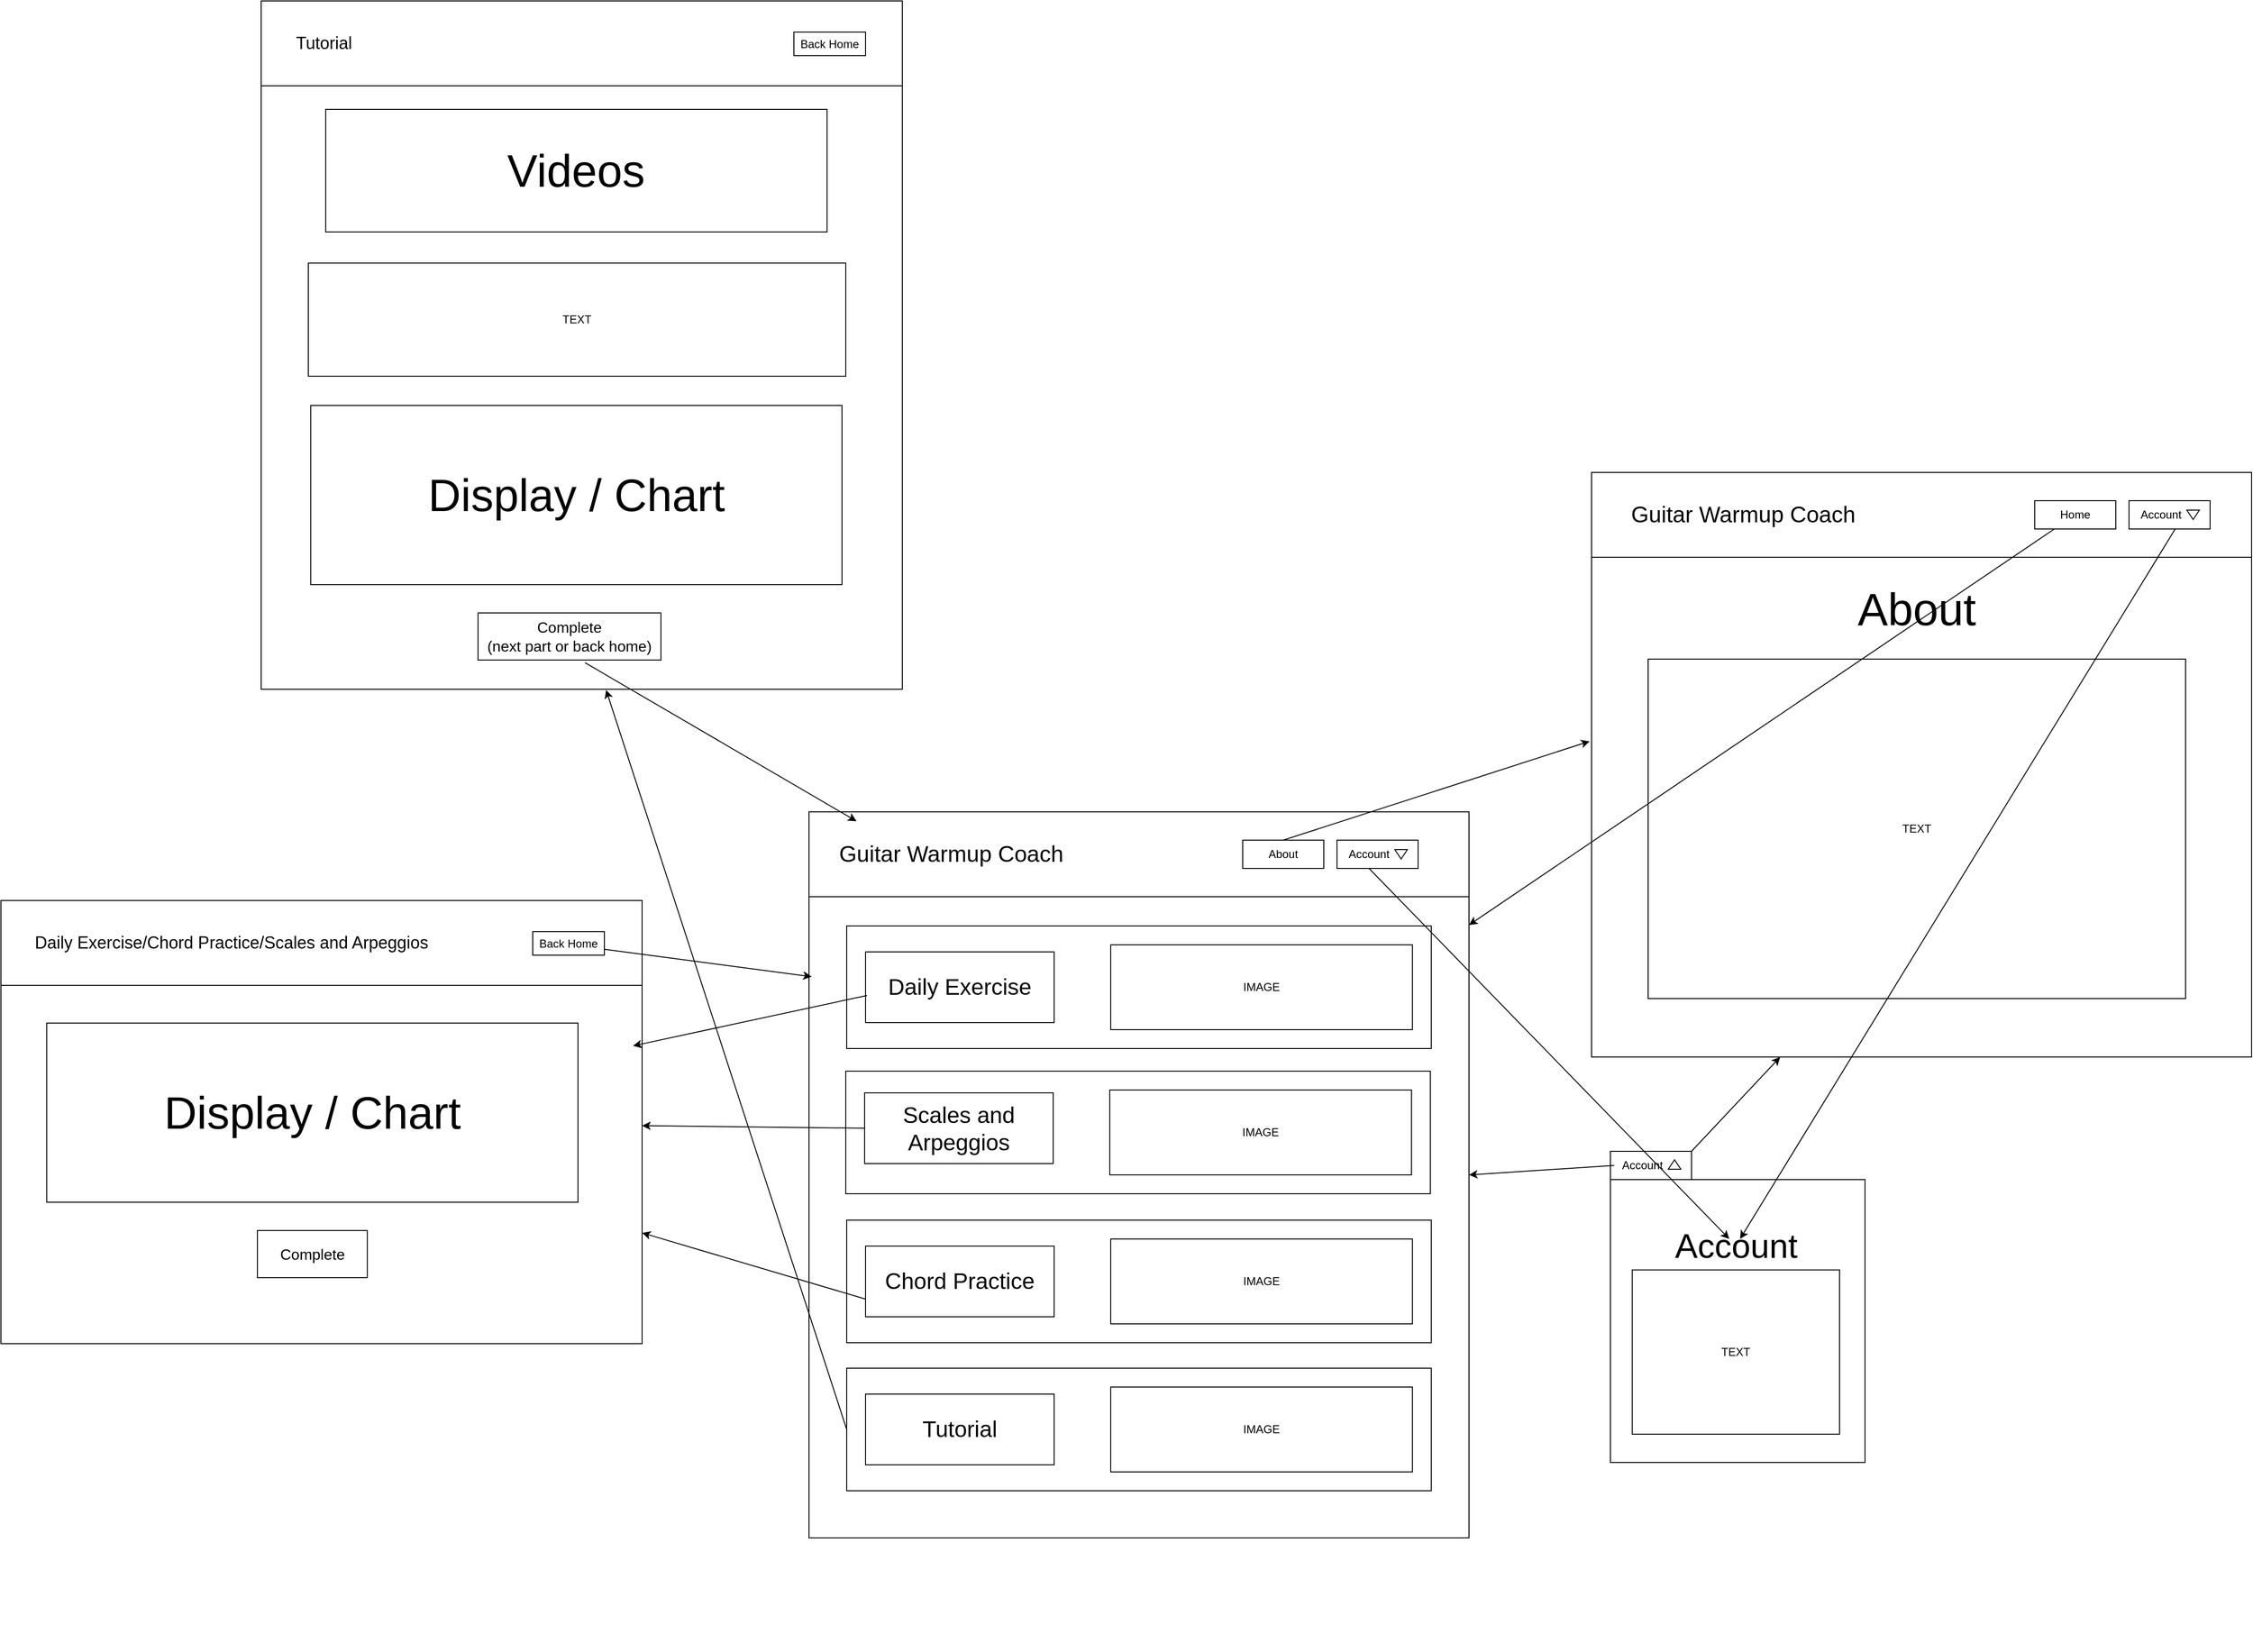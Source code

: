 <mxfile version="26.3.0">
  <diagram name="Page-1" id="w17ueu8RWQVc6aTVwVJQ">
    <mxGraphModel dx="1767" dy="2037" grid="1" gridSize="10" guides="1" tooltips="1" connect="1" arrows="1" fold="1" page="1" pageScale="1" pageWidth="850" pageHeight="1100" math="0" shadow="0">
      <root>
        <mxCell id="0" />
        <mxCell id="1" parent="0" />
        <mxCell id="D7wewuM9OKVRlQUEqqq4-156" value="" style="group" parent="1" vertex="1" connectable="0">
          <mxGeometry x="960" y="410" width="270" height="330" as="geometry" />
        </mxCell>
        <mxCell id="D7wewuM9OKVRlQUEqqq4-122" value="" style="group" parent="D7wewuM9OKVRlQUEqqq4-156" vertex="1" connectable="0">
          <mxGeometry y="30" width="270" height="300" as="geometry" />
        </mxCell>
        <mxCell id="D7wewuM9OKVRlQUEqqq4-123" value="" style="group" parent="D7wewuM9OKVRlQUEqqq4-122" vertex="1" connectable="0">
          <mxGeometry width="270" height="300" as="geometry" />
        </mxCell>
        <mxCell id="D7wewuM9OKVRlQUEqqq4-124" value="" style="rounded=0;whiteSpace=wrap;html=1;" parent="D7wewuM9OKVRlQUEqqq4-123" vertex="1">
          <mxGeometry width="270" height="300" as="geometry" />
        </mxCell>
        <mxCell id="D7wewuM9OKVRlQUEqqq4-126" value="TEXT" style="rounded=0;whiteSpace=wrap;html=1;" parent="D7wewuM9OKVRlQUEqqq4-123" vertex="1">
          <mxGeometry x="23.143" y="95.806" width="219.857" height="174.194" as="geometry" />
        </mxCell>
        <mxCell id="D7wewuM9OKVRlQUEqqq4-127" value="&lt;font style=&quot;font-size: 36px;&quot;&gt;Account&lt;/font&gt;" style="text;html=1;align=center;verticalAlign=middle;whiteSpace=wrap;rounded=0;" parent="D7wewuM9OKVRlQUEqqq4-123" vertex="1">
          <mxGeometry x="121.5" y="62.903" width="23.143" height="14.516" as="geometry" />
        </mxCell>
        <mxCell id="D7wewuM9OKVRlQUEqqq4-153" value="" style="group" parent="D7wewuM9OKVRlQUEqqq4-156" vertex="1" connectable="0">
          <mxGeometry width="86" height="30" as="geometry" />
        </mxCell>
        <mxCell id="D7wewuM9OKVRlQUEqqq4-150" value="" style="rounded=0;whiteSpace=wrap;html=1;" parent="D7wewuM9OKVRlQUEqqq4-153" vertex="1">
          <mxGeometry width="86" height="30" as="geometry" />
        </mxCell>
        <mxCell id="D7wewuM9OKVRlQUEqqq4-151" value="Account" style="text;html=1;align=center;verticalAlign=middle;whiteSpace=wrap;rounded=0;" parent="D7wewuM9OKVRlQUEqqq4-153" vertex="1">
          <mxGeometry x="4" width="60" height="30" as="geometry" />
        </mxCell>
        <mxCell id="D7wewuM9OKVRlQUEqqq4-152" value="" style="triangle;whiteSpace=wrap;html=1;rotation=-90;" parent="D7wewuM9OKVRlQUEqqq4-153" vertex="1">
          <mxGeometry x="63" y="7.33" width="10" height="13.33" as="geometry" />
        </mxCell>
        <mxCell id="D7wewuM9OKVRlQUEqqq4-20" value="" style="group" parent="1" vertex="1" connectable="0">
          <mxGeometry x="110" y="50" width="700" height="890" as="geometry" />
        </mxCell>
        <mxCell id="D7wewuM9OKVRlQUEqqq4-19" value="" style="group" parent="D7wewuM9OKVRlQUEqqq4-20" vertex="1" connectable="0">
          <mxGeometry width="700" height="890" as="geometry" />
        </mxCell>
        <mxCell id="O0TlHCrz4PLuIZplfGmi-1" value="" style="rounded=0;whiteSpace=wrap;html=1;" parent="D7wewuM9OKVRlQUEqqq4-19" vertex="1">
          <mxGeometry width="700" height="770" as="geometry" />
        </mxCell>
        <mxCell id="O0TlHCrz4PLuIZplfGmi-2" value="&lt;span style=&quot;color: rgba(0, 0, 0, 0); font-family: monospace; font-size: 0px; text-align: start; text-wrap-mode: nowrap;&quot;&gt;%3CmxGraphModel%3E%3Croot%3E%3CmxCell%20id%3D%220%22%2F%3E%3CmxCell%20id%3D%221%22%20parent%3D%220%22%2F%3E%3CmxCell%20id%3D%222%22%20value%3D%22%22%20style%3D%22rounded%3D0%3BwhiteSpace%3Dwrap%3Bhtml%3D1%3B%22%20vertex%3D%221%22%20parent%3D%221%22%3E%3CmxGeometry%20x%3D%2250%22%20y%3D%2250%22%20width%3D%22700%22%20height%3D%22620%22%20as%3D%22geometry%22%2F%3E%3C%2FmxCell%3E%3C%2Froot%3E%3C%2FmxGraphModel%3E&lt;/span&gt;" style="rounded=0;whiteSpace=wrap;html=1;" parent="D7wewuM9OKVRlQUEqqq4-19" vertex="1">
          <mxGeometry width="700" height="90" as="geometry" />
        </mxCell>
        <mxCell id="D7wewuM9OKVRlQUEqqq4-18" value="" style="group" parent="D7wewuM9OKVRlQUEqqq4-19" vertex="1" connectable="0">
          <mxGeometry x="30" y="30" width="616" height="30" as="geometry" />
        </mxCell>
        <mxCell id="D7wewuM9OKVRlQUEqqq4-10" value="&lt;font style=&quot;font-size: 24px;&quot;&gt;Guitar Warmup Coach&lt;/font&gt;" style="text;html=1;align=left;verticalAlign=middle;whiteSpace=wrap;rounded=0;" parent="D7wewuM9OKVRlQUEqqq4-18" vertex="1">
          <mxGeometry width="590" height="30" as="geometry" />
        </mxCell>
        <mxCell id="D7wewuM9OKVRlQUEqqq4-15" value="About" style="rounded=0;whiteSpace=wrap;html=1;" parent="D7wewuM9OKVRlQUEqqq4-18" vertex="1">
          <mxGeometry x="430" width="86" height="30" as="geometry" />
        </mxCell>
        <mxCell id="D7wewuM9OKVRlQUEqqq4-141" value="" style="group" parent="D7wewuM9OKVRlQUEqqq4-18" vertex="1" connectable="0">
          <mxGeometry x="530" width="86" height="30" as="geometry" />
        </mxCell>
        <mxCell id="D7wewuM9OKVRlQUEqqq4-132" value="" style="rounded=0;whiteSpace=wrap;html=1;" parent="D7wewuM9OKVRlQUEqqq4-141" vertex="1">
          <mxGeometry width="86" height="30" as="geometry" />
        </mxCell>
        <mxCell id="D7wewuM9OKVRlQUEqqq4-133" value="Account" style="text;html=1;align=center;verticalAlign=middle;whiteSpace=wrap;rounded=0;" parent="D7wewuM9OKVRlQUEqqq4-141" vertex="1">
          <mxGeometry x="4" width="60" height="30" as="geometry" />
        </mxCell>
        <mxCell id="D7wewuM9OKVRlQUEqqq4-134" value="" style="triangle;whiteSpace=wrap;html=1;rotation=90;" parent="D7wewuM9OKVRlQUEqqq4-141" vertex="1">
          <mxGeometry x="63" y="8.33" width="10" height="13.33" as="geometry" />
        </mxCell>
        <mxCell id="2XeD5n9vgHnXWqlLUv42-1" value="" style="group" parent="D7wewuM9OKVRlQUEqqq4-19" vertex="1" connectable="0">
          <mxGeometry x="40" y="590" width="620" height="130" as="geometry" />
        </mxCell>
        <mxCell id="2XeD5n9vgHnXWqlLUv42-2" value="" style="rounded=0;whiteSpace=wrap;html=1;" parent="2XeD5n9vgHnXWqlLUv42-1" vertex="1">
          <mxGeometry width="620" height="130" as="geometry" />
        </mxCell>
        <mxCell id="2XeD5n9vgHnXWqlLUv42-3" value="&lt;span style=&quot;font-size: 24px;&quot;&gt;Tutorial&lt;/span&gt;" style="rounded=0;whiteSpace=wrap;html=1;" parent="2XeD5n9vgHnXWqlLUv42-1" vertex="1">
          <mxGeometry x="20" y="27.5" width="200" height="75" as="geometry" />
        </mxCell>
        <mxCell id="2XeD5n9vgHnXWqlLUv42-4" value="IMAGE" style="rounded=0;whiteSpace=wrap;html=1;" parent="2XeD5n9vgHnXWqlLUv42-1" vertex="1">
          <mxGeometry x="280" y="20" width="320" height="90" as="geometry" />
        </mxCell>
        <mxCell id="D7wewuM9OKVRlQUEqqq4-5" value="" style="group" parent="D7wewuM9OKVRlQUEqqq4-20" vertex="1" connectable="0">
          <mxGeometry x="40" y="121" width="620" height="130" as="geometry" />
        </mxCell>
        <mxCell id="O0TlHCrz4PLuIZplfGmi-3" value="" style="rounded=0;whiteSpace=wrap;html=1;" parent="D7wewuM9OKVRlQUEqqq4-5" vertex="1">
          <mxGeometry width="620" height="130" as="geometry" />
        </mxCell>
        <mxCell id="O0TlHCrz4PLuIZplfGmi-7" value="&lt;font style=&quot;font-size: 24px;&quot;&gt;Daily Exercise&lt;/font&gt;" style="rounded=0;whiteSpace=wrap;html=1;" parent="D7wewuM9OKVRlQUEqqq4-5" vertex="1">
          <mxGeometry x="20" y="27.5" width="200" height="75" as="geometry" />
        </mxCell>
        <mxCell id="D7wewuM9OKVRlQUEqqq4-12" value="IMAGE" style="rounded=0;whiteSpace=wrap;html=1;" parent="D7wewuM9OKVRlQUEqqq4-5" vertex="1">
          <mxGeometry x="280" y="20" width="320" height="90" as="geometry" />
        </mxCell>
        <mxCell id="D7wewuM9OKVRlQUEqqq4-6" value="" style="group" parent="D7wewuM9OKVRlQUEqqq4-20" vertex="1" connectable="0">
          <mxGeometry x="39" y="275" width="620" height="130" as="geometry" />
        </mxCell>
        <mxCell id="O0TlHCrz4PLuIZplfGmi-4" value="" style="rounded=0;whiteSpace=wrap;html=1;" parent="D7wewuM9OKVRlQUEqqq4-6" vertex="1">
          <mxGeometry width="620" height="130" as="geometry" />
        </mxCell>
        <mxCell id="O0TlHCrz4PLuIZplfGmi-8" value="&lt;span style=&quot;font-size: 24px;&quot;&gt;Scales and Arpeggios&lt;/span&gt;" style="rounded=0;whiteSpace=wrap;html=1;" parent="D7wewuM9OKVRlQUEqqq4-6" vertex="1">
          <mxGeometry x="20" y="23" width="200" height="75" as="geometry" />
        </mxCell>
        <mxCell id="D7wewuM9OKVRlQUEqqq4-13" value="IMAGE" style="rounded=0;whiteSpace=wrap;html=1;" parent="D7wewuM9OKVRlQUEqqq4-6" vertex="1">
          <mxGeometry x="280" y="20" width="320" height="90" as="geometry" />
        </mxCell>
        <mxCell id="D7wewuM9OKVRlQUEqqq4-7" value="" style="group" parent="D7wewuM9OKVRlQUEqqq4-20" vertex="1" connectable="0">
          <mxGeometry x="40" y="433" width="620" height="130" as="geometry" />
        </mxCell>
        <mxCell id="D7wewuM9OKVRlQUEqqq4-8" value="" style="rounded=0;whiteSpace=wrap;html=1;" parent="D7wewuM9OKVRlQUEqqq4-7" vertex="1">
          <mxGeometry width="620" height="130" as="geometry" />
        </mxCell>
        <mxCell id="D7wewuM9OKVRlQUEqqq4-9" value="&lt;span style=&quot;font-size: 24px;&quot;&gt;Chord Practice&lt;/span&gt;" style="rounded=0;whiteSpace=wrap;html=1;" parent="D7wewuM9OKVRlQUEqqq4-7" vertex="1">
          <mxGeometry x="20" y="27.5" width="200" height="75" as="geometry" />
        </mxCell>
        <mxCell id="D7wewuM9OKVRlQUEqqq4-14" value="IMAGE" style="rounded=0;whiteSpace=wrap;html=1;" parent="D7wewuM9OKVRlQUEqqq4-7" vertex="1">
          <mxGeometry x="280" y="20" width="320" height="90" as="geometry" />
        </mxCell>
        <mxCell id="D7wewuM9OKVRlQUEqqq4-50" value="" style="group" parent="1" vertex="1" connectable="0">
          <mxGeometry x="-747" y="144" width="700" height="620" as="geometry" />
        </mxCell>
        <mxCell id="D7wewuM9OKVRlQUEqqq4-51" value="" style="group" parent="D7wewuM9OKVRlQUEqqq4-50" vertex="1" connectable="0">
          <mxGeometry width="680" height="620" as="geometry" />
        </mxCell>
        <mxCell id="D7wewuM9OKVRlQUEqqq4-52" value="" style="rounded=0;whiteSpace=wrap;html=1;" parent="D7wewuM9OKVRlQUEqqq4-51" vertex="1">
          <mxGeometry width="680" height="470" as="geometry" />
        </mxCell>
        <mxCell id="D7wewuM9OKVRlQUEqqq4-53" value="&lt;span style=&quot;color: rgba(0, 0, 0, 0); font-family: monospace; font-size: 0px; text-align: start; text-wrap-mode: nowrap;&quot;&gt;%3CmxGraphModel%3E%3Croot%3E%3CmxCell%20id%3D%220%22%2F%3E%3CmxCell%20id%3D%221%22%20parent%3D%220%22%2F%3E%3CmxCell%20id%3D%222%22%20value%3D%22%22%20style%3D%22rounded%3D0%3BwhiteSpace%3Dwrap%3Bhtml%3D1%3B%22%20vertex%3D%221%22%20parent%3D%221%22%3E%3CmxGeometry%20x%3D%2250%22%20y%3D%2250%22%20width%3D%22700%22%20height%3D%22620%22%20as%3D%22geometry%22%2F%3E%3C%2FmxCell%3E%3C%2Froot%3E%3C%2FmxGraphModel%3E&lt;/span&gt;" style="rounded=0;whiteSpace=wrap;html=1;" parent="D7wewuM9OKVRlQUEqqq4-51" vertex="1">
          <mxGeometry width="680" height="90" as="geometry" />
        </mxCell>
        <mxCell id="D7wewuM9OKVRlQUEqqq4-54" value="&lt;font style=&quot;font-size: 48px;&quot;&gt;Display / Chart&lt;/font&gt;" style="rounded=0;whiteSpace=wrap;html=1;" parent="D7wewuM9OKVRlQUEqqq4-51" vertex="1">
          <mxGeometry x="48.571" y="130" width="563.429" height="190" as="geometry" />
        </mxCell>
        <mxCell id="D7wewuM9OKVRlQUEqqq4-55" value="&lt;font size=&quot;3&quot;&gt;Complete&lt;/font&gt;" style="rounded=0;whiteSpace=wrap;html=1;" parent="D7wewuM9OKVRlQUEqqq4-51" vertex="1">
          <mxGeometry x="272" y="350" width="116.571" height="50" as="geometry" />
        </mxCell>
        <mxCell id="D7wewuM9OKVRlQUEqqq4-56" value="" style="group" parent="D7wewuM9OKVRlQUEqqq4-50" vertex="1" connectable="0">
          <mxGeometry x="34" y="30" width="606" height="30" as="geometry" />
        </mxCell>
        <mxCell id="D7wewuM9OKVRlQUEqqq4-57" value="&lt;font style=&quot;font-size: 18px;&quot;&gt;Daily Exercise/Chord Practice/Scales and Arpeggios&lt;/font&gt;" style="text;html=1;align=left;verticalAlign=middle;whiteSpace=wrap;rounded=0;" parent="D7wewuM9OKVRlQUEqqq4-56" vertex="1">
          <mxGeometry width="590" height="30" as="geometry" />
        </mxCell>
        <mxCell id="D7wewuM9OKVRlQUEqqq4-58" value="Back Home" style="rounded=0;whiteSpace=wrap;html=1;" parent="D7wewuM9OKVRlQUEqqq4-56" vertex="1">
          <mxGeometry x="530" y="3" width="76" height="25" as="geometry" />
        </mxCell>
        <mxCell id="D7wewuM9OKVRlQUEqqq4-70" value="" style="endArrow=classic;html=1;rounded=0;exitX=0.008;exitY=0.616;exitDx=0;exitDy=0;exitPerimeter=0;entryX=0.986;entryY=0.328;entryDx=0;entryDy=0;entryPerimeter=0;" parent="1" source="O0TlHCrz4PLuIZplfGmi-7" target="D7wewuM9OKVRlQUEqqq4-52" edge="1">
          <mxGeometry width="50" height="50" relative="1" as="geometry">
            <mxPoint x="-10" y="260" as="sourcePoint" />
            <mxPoint x="30" y="360" as="targetPoint" />
          </mxGeometry>
        </mxCell>
        <mxCell id="D7wewuM9OKVRlQUEqqq4-72" value="" style="endArrow=classic;html=1;rounded=0;exitX=0;exitY=0.5;exitDx=0;exitDy=0;" parent="1" source="O0TlHCrz4PLuIZplfGmi-8" target="D7wewuM9OKVRlQUEqqq4-52" edge="1">
          <mxGeometry width="50" height="50" relative="1" as="geometry">
            <mxPoint x="20" y="410" as="sourcePoint" />
            <mxPoint x="-60" y="369" as="targetPoint" />
          </mxGeometry>
        </mxCell>
        <mxCell id="D7wewuM9OKVRlQUEqqq4-74" value="" style="endArrow=classic;html=1;rounded=0;exitX=0;exitY=0.75;exitDx=0;exitDy=0;entryX=1;entryY=0.75;entryDx=0;entryDy=0;" parent="1" source="D7wewuM9OKVRlQUEqqq4-9" target="D7wewuM9OKVRlQUEqqq4-52" edge="1">
          <mxGeometry width="50" height="50" relative="1" as="geometry">
            <mxPoint x="40" y="530" as="sourcePoint" />
            <mxPoint x="90" y="480" as="targetPoint" />
          </mxGeometry>
        </mxCell>
        <mxCell id="D7wewuM9OKVRlQUEqqq4-75" value="" style="group" parent="1" vertex="1" connectable="0">
          <mxGeometry x="940" y="-310" width="700" height="620" as="geometry" />
        </mxCell>
        <mxCell id="D7wewuM9OKVRlQUEqqq4-76" value="" style="group" parent="D7wewuM9OKVRlQUEqqq4-75" vertex="1" connectable="0">
          <mxGeometry width="700" height="620" as="geometry" />
        </mxCell>
        <mxCell id="D7wewuM9OKVRlQUEqqq4-77" value="" style="rounded=0;whiteSpace=wrap;html=1;" parent="D7wewuM9OKVRlQUEqqq4-76" vertex="1">
          <mxGeometry width="700" height="620" as="geometry" />
        </mxCell>
        <mxCell id="D7wewuM9OKVRlQUEqqq4-78" value="&lt;span style=&quot;color: rgba(0, 0, 0, 0); font-family: monospace; font-size: 0px; text-align: start; text-wrap-mode: nowrap;&quot;&gt;%3CmxGraphModel%3E%3Croot%3E%3CmxCell%20id%3D%220%22%2F%3E%3CmxCell%20id%3D%221%22%20parent%3D%220%22%2F%3E%3CmxCell%20id%3D%222%22%20value%3D%22%22%20style%3D%22rounded%3D0%3BwhiteSpace%3Dwrap%3Bhtml%3D1%3B%22%20vertex%3D%221%22%20parent%3D%221%22%3E%3CmxGeometry%20x%3D%2250%22%20y%3D%2250%22%20width%3D%22700%22%20height%3D%22620%22%20as%3D%22geometry%22%2F%3E%3C%2FmxCell%3E%3C%2Froot%3E%3C%2FmxGraphModel%3E&lt;/span&gt;" style="rounded=0;whiteSpace=wrap;html=1;" parent="D7wewuM9OKVRlQUEqqq4-76" vertex="1">
          <mxGeometry width="700" height="90" as="geometry" />
        </mxCell>
        <mxCell id="D7wewuM9OKVRlQUEqqq4-82" value="TEXT" style="rounded=0;whiteSpace=wrap;html=1;" parent="D7wewuM9OKVRlQUEqqq4-76" vertex="1">
          <mxGeometry x="60" y="198" width="570" height="360" as="geometry" />
        </mxCell>
        <mxCell id="D7wewuM9OKVRlQUEqqq4-120" value="&lt;font style=&quot;font-size: 48px;&quot;&gt;About&lt;/font&gt;" style="text;html=1;align=center;verticalAlign=middle;whiteSpace=wrap;rounded=0;" parent="D7wewuM9OKVRlQUEqqq4-76" vertex="1">
          <mxGeometry x="315" y="130" width="60" height="30" as="geometry" />
        </mxCell>
        <mxCell id="D7wewuM9OKVRlQUEqqq4-95" value="" style="endArrow=classic;html=1;rounded=0;exitX=0.5;exitY=0;exitDx=0;exitDy=0;entryX=-0.003;entryY=0.46;entryDx=0;entryDy=0;entryPerimeter=0;" parent="1" source="D7wewuM9OKVRlQUEqqq4-15" target="D7wewuM9OKVRlQUEqqq4-77" edge="1">
          <mxGeometry width="50" height="50" relative="1" as="geometry">
            <mxPoint x="800" y="-50" as="sourcePoint" />
            <mxPoint x="1000" y="54" as="targetPoint" />
          </mxGeometry>
        </mxCell>
        <mxCell id="D7wewuM9OKVRlQUEqqq4-96" value="" style="endArrow=classic;html=1;rounded=0;" parent="1" source="D7wewuM9OKVRlQUEqqq4-144" edge="1">
          <mxGeometry width="50" height="50" relative="1" as="geometry">
            <mxPoint x="1420" y="-266.5" as="sourcePoint" />
            <mxPoint x="810" y="170" as="targetPoint" />
          </mxGeometry>
        </mxCell>
        <mxCell id="D7wewuM9OKVRlQUEqqq4-142" value="" style="group" parent="1" vertex="1" connectable="0">
          <mxGeometry x="980" y="-280" width="616" height="30" as="geometry" />
        </mxCell>
        <mxCell id="D7wewuM9OKVRlQUEqqq4-143" value="&lt;font style=&quot;font-size: 24px;&quot;&gt;Guitar Warmup Coach&lt;/font&gt;" style="text;html=1;align=left;verticalAlign=middle;whiteSpace=wrap;rounded=0;" parent="D7wewuM9OKVRlQUEqqq4-142" vertex="1">
          <mxGeometry width="590" height="30" as="geometry" />
        </mxCell>
        <mxCell id="D7wewuM9OKVRlQUEqqq4-144" value="Home" style="rounded=0;whiteSpace=wrap;html=1;" parent="D7wewuM9OKVRlQUEqqq4-142" vertex="1">
          <mxGeometry x="430" width="86" height="30" as="geometry" />
        </mxCell>
        <mxCell id="D7wewuM9OKVRlQUEqqq4-145" value="" style="group" parent="D7wewuM9OKVRlQUEqqq4-142" vertex="1" connectable="0">
          <mxGeometry x="530" width="86" height="30" as="geometry" />
        </mxCell>
        <mxCell id="D7wewuM9OKVRlQUEqqq4-146" value="" style="rounded=0;whiteSpace=wrap;html=1;" parent="D7wewuM9OKVRlQUEqqq4-145" vertex="1">
          <mxGeometry width="86" height="30" as="geometry" />
        </mxCell>
        <mxCell id="D7wewuM9OKVRlQUEqqq4-147" value="Account" style="text;html=1;align=center;verticalAlign=middle;whiteSpace=wrap;rounded=0;" parent="D7wewuM9OKVRlQUEqqq4-145" vertex="1">
          <mxGeometry x="4" width="60" height="30" as="geometry" />
        </mxCell>
        <mxCell id="D7wewuM9OKVRlQUEqqq4-148" value="" style="triangle;whiteSpace=wrap;html=1;rotation=90;" parent="D7wewuM9OKVRlQUEqqq4-145" vertex="1">
          <mxGeometry x="63" y="8.33" width="10" height="13.33" as="geometry" />
        </mxCell>
        <mxCell id="D7wewuM9OKVRlQUEqqq4-154" value="" style="endArrow=classic;html=1;rounded=0;exitX=0.5;exitY=1;exitDx=0;exitDy=0;" parent="1" source="D7wewuM9OKVRlQUEqqq4-133" target="D7wewuM9OKVRlQUEqqq4-127" edge="1">
          <mxGeometry width="50" height="50" relative="1" as="geometry">
            <mxPoint x="850" y="260" as="sourcePoint" />
            <mxPoint x="910" y="480" as="targetPoint" />
          </mxGeometry>
        </mxCell>
        <mxCell id="D7wewuM9OKVRlQUEqqq4-155" value="" style="endArrow=classic;html=1;rounded=0;exitX=0;exitY=0.5;exitDx=0;exitDy=0;entryX=1;entryY=0.5;entryDx=0;entryDy=0;" parent="1" source="D7wewuM9OKVRlQUEqqq4-151" target="O0TlHCrz4PLuIZplfGmi-1" edge="1">
          <mxGeometry width="50" height="50" relative="1" as="geometry">
            <mxPoint x="910" y="390" as="sourcePoint" />
            <mxPoint x="960" y="340" as="targetPoint" />
          </mxGeometry>
        </mxCell>
        <mxCell id="D7wewuM9OKVRlQUEqqq4-157" value="" style="endArrow=classic;html=1;rounded=0;exitX=1;exitY=0.75;exitDx=0;exitDy=0;entryX=0.004;entryY=0.227;entryDx=0;entryDy=0;entryPerimeter=0;" parent="1" source="D7wewuM9OKVRlQUEqqq4-58" target="O0TlHCrz4PLuIZplfGmi-1" edge="1">
          <mxGeometry width="50" height="50" relative="1" as="geometry">
            <mxPoint x="-100" y="50" as="sourcePoint" />
            <mxPoint x="-50" as="targetPoint" />
          </mxGeometry>
        </mxCell>
        <mxCell id="D7wewuM9OKVRlQUEqqq4-158" value="" style="endArrow=classic;html=1;rounded=0;exitX=0.75;exitY=1;exitDx=0;exitDy=0;" parent="1" source="D7wewuM9OKVRlQUEqqq4-147" target="D7wewuM9OKVRlQUEqqq4-127" edge="1">
          <mxGeometry width="50" height="50" relative="1" as="geometry">
            <mxPoint x="1830" y="-60" as="sourcePoint" />
            <mxPoint x="1880" y="-110" as="targetPoint" />
          </mxGeometry>
        </mxCell>
        <mxCell id="D7wewuM9OKVRlQUEqqq4-159" value="" style="endArrow=classic;html=1;rounded=0;exitX=1;exitY=0;exitDx=0;exitDy=0;" parent="1" source="D7wewuM9OKVRlQUEqqq4-150" edge="1">
          <mxGeometry width="50" height="50" relative="1" as="geometry">
            <mxPoint x="1070" y="390" as="sourcePoint" />
            <mxPoint x="1140" y="310" as="targetPoint" />
          </mxGeometry>
        </mxCell>
        <mxCell id="2XeD5n9vgHnXWqlLUv42-5" value="" style="group" parent="1" vertex="1" connectable="0">
          <mxGeometry x="-470" y="-810" width="710" height="730" as="geometry" />
        </mxCell>
        <mxCell id="2XeD5n9vgHnXWqlLUv42-6" value="" style="group" parent="2XeD5n9vgHnXWqlLUv42-5" vertex="1" connectable="0">
          <mxGeometry x="-1" width="711" height="730" as="geometry" />
        </mxCell>
        <mxCell id="2XeD5n9vgHnXWqlLUv42-7" value="" style="rounded=0;whiteSpace=wrap;html=1;" parent="2XeD5n9vgHnXWqlLUv42-6" vertex="1">
          <mxGeometry width="680" height="730" as="geometry" />
        </mxCell>
        <mxCell id="2XeD5n9vgHnXWqlLUv42-8" value="&lt;span style=&quot;color: rgba(0, 0, 0, 0); font-family: monospace; font-size: 0px; text-align: start; text-wrap-mode: nowrap;&quot;&gt;%3CmxGraphModel%3E%3Croot%3E%3CmxCell%20id%3D%220%22%2F%3E%3CmxCell%20id%3D%221%22%20parent%3D%220%22%2F%3E%3CmxCell%20id%3D%222%22%20value%3D%22%22%20style%3D%22rounded%3D0%3BwhiteSpace%3Dwrap%3Bhtml%3D1%3B%22%20vertex%3D%221%22%20parent%3D%221%22%3E%3CmxGeometry%20x%3D%2250%22%20y%3D%2250%22%20width%3D%22700%22%20height%3D%22620%22%20as%3D%22geometry%22%2F%3E%3C%2FmxCell%3E%3C%2Froot%3E%3C%2FmxGraphModel%3E&lt;/span&gt;" style="rounded=0;whiteSpace=wrap;html=1;" parent="2XeD5n9vgHnXWqlLUv42-6" vertex="1">
          <mxGeometry width="680" height="90" as="geometry" />
        </mxCell>
        <mxCell id="2XeD5n9vgHnXWqlLUv42-9" value="&lt;font style=&quot;font-size: 48px;&quot;&gt;Display / Chart&lt;/font&gt;" style="rounded=0;whiteSpace=wrap;html=1;" parent="2XeD5n9vgHnXWqlLUv42-6" vertex="1">
          <mxGeometry x="52.571" y="429" width="563.429" height="190" as="geometry" />
        </mxCell>
        <mxCell id="2XeD5n9vgHnXWqlLUv42-10" value="&lt;font size=&quot;3&quot;&gt;Complete&lt;/font&gt;&lt;div&gt;&lt;font size=&quot;3&quot;&gt;(next part or back home)&lt;/font&gt;&lt;/div&gt;" style="rounded=0;whiteSpace=wrap;html=1;" parent="2XeD5n9vgHnXWqlLUv42-6" vertex="1">
          <mxGeometry x="230" y="649" width="194" height="50" as="geometry" />
        </mxCell>
        <mxCell id="2XeD5n9vgHnXWqlLUv42-14" value="TEXT" style="rounded=0;whiteSpace=wrap;html=1;" parent="2XeD5n9vgHnXWqlLUv42-6" vertex="1">
          <mxGeometry x="50" y="278" width="570" height="120" as="geometry" />
        </mxCell>
        <mxCell id="2XeD5n9vgHnXWqlLUv42-16" value="&lt;font style=&quot;font-size: 48px;&quot;&gt;Videos&lt;/font&gt;" style="rounded=0;whiteSpace=wrap;html=1;" parent="2XeD5n9vgHnXWqlLUv42-6" vertex="1">
          <mxGeometry x="68.43" y="115" width="531.72" height="130" as="geometry" />
        </mxCell>
        <mxCell id="2XeD5n9vgHnXWqlLUv42-11" value="" style="group" parent="2XeD5n9vgHnXWqlLUv42-5" vertex="1" connectable="0">
          <mxGeometry x="34" y="30" width="606" height="30" as="geometry" />
        </mxCell>
        <mxCell id="2XeD5n9vgHnXWqlLUv42-12" value="&lt;span style=&quot;font-size: 18px;&quot;&gt;Tutorial&lt;/span&gt;" style="text;html=1;align=left;verticalAlign=middle;whiteSpace=wrap;rounded=0;" parent="2XeD5n9vgHnXWqlLUv42-11" vertex="1">
          <mxGeometry width="590" height="30" as="geometry" />
        </mxCell>
        <mxCell id="2XeD5n9vgHnXWqlLUv42-13" value="Back Home" style="rounded=0;whiteSpace=wrap;html=1;" parent="2XeD5n9vgHnXWqlLUv42-11" vertex="1">
          <mxGeometry x="530" y="3" width="76" height="25" as="geometry" />
        </mxCell>
        <mxCell id="2XeD5n9vgHnXWqlLUv42-17" value="" style="endArrow=classic;html=1;rounded=0;exitX=0;exitY=0.5;exitDx=0;exitDy=0;entryX=0.538;entryY=1.001;entryDx=0;entryDy=0;entryPerimeter=0;" parent="1" source="2XeD5n9vgHnXWqlLUv42-2" target="2XeD5n9vgHnXWqlLUv42-7" edge="1">
          <mxGeometry width="50" height="50" relative="1" as="geometry">
            <mxPoint y="680" as="sourcePoint" />
            <mxPoint x="50" y="630" as="targetPoint" />
          </mxGeometry>
        </mxCell>
        <mxCell id="2XeD5n9vgHnXWqlLUv42-18" value="" style="endArrow=classic;html=1;rounded=0;exitX=0.585;exitY=1.056;exitDx=0;exitDy=0;exitPerimeter=0;entryX=0.072;entryY=0.11;entryDx=0;entryDy=0;entryPerimeter=0;" parent="1" source="2XeD5n9vgHnXWqlLUv42-10" target="O0TlHCrz4PLuIZplfGmi-2" edge="1">
          <mxGeometry width="50" height="50" relative="1" as="geometry">
            <mxPoint x="-370" y="20" as="sourcePoint" />
            <mxPoint x="-320" y="-30" as="targetPoint" />
          </mxGeometry>
        </mxCell>
      </root>
    </mxGraphModel>
  </diagram>
</mxfile>
